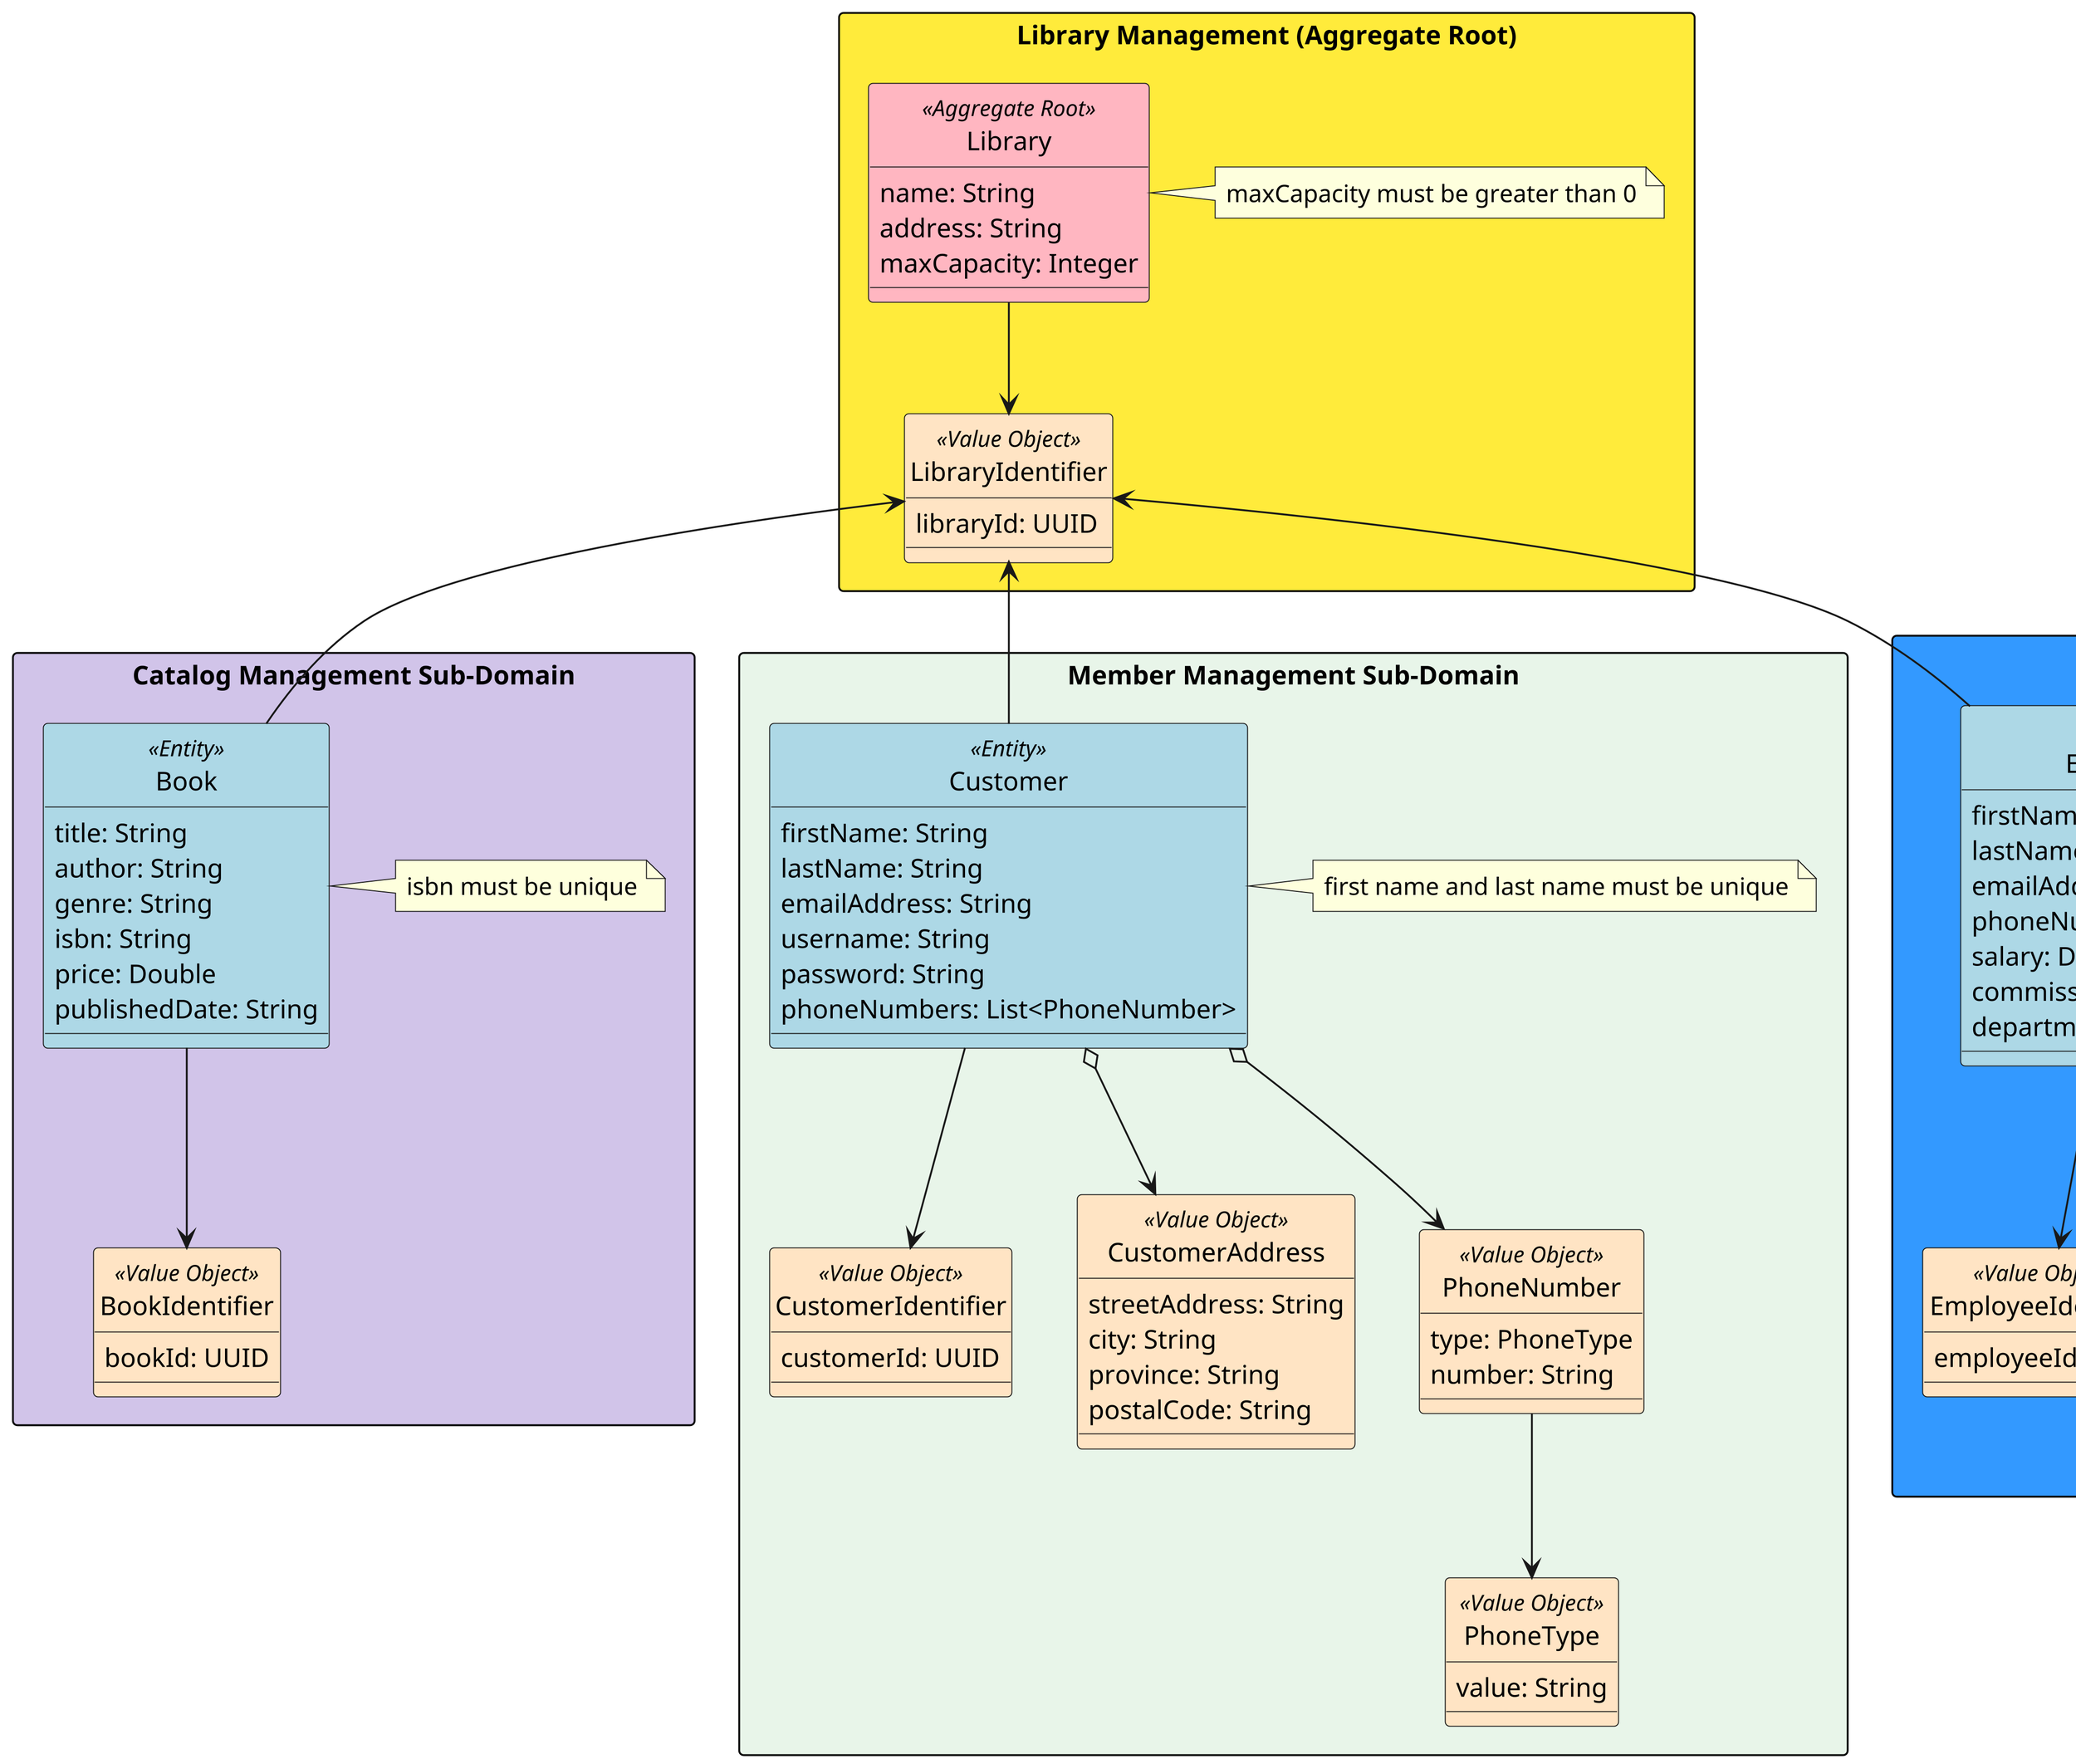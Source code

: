 @startuml
hide circle
top to bottom direction

!define ENTITY(entityName) class entityName << Entity >>
!define AGGREGATE(aggregateName) class aggregateName << Aggregate >>
!define AGGREGATE_ROOT(aggregateRootName) class aggregateRootName << Aggregate Root >>
!define VALUE_OBJECT(valueObjectName) class valueObjectName << Value Object >>
!pragma useVerticalIf on
skinparam dpi 350
skinparam packageStyle rectangle
skinparam rectangle {
    BackgroundColor #f7f4eb
    BorderColor Black
}

' Aggregate Root
Package "Library Management (Aggregate Root)" <<Rectangle>> #FFEB3B {
    AGGREGATE_ROOT(Library) #lightpink {
        name: String
        address: String
        maxCapacity: Integer
    }
    VALUE_OBJECT(LibraryIdentifier) #Bisque {
        libraryId: UUID
    }
    Library --> LibraryIdentifier

    note right of Library
        maxCapacity must be greater than 0
    end note
}

' Book Domain
Package "Catalog Management Sub-Domain" <<Rectangle>> #D1C4E9 {
    ENTITY(Book) #lightblue {
        title: String
        author: String
        genre: String
        isbn: String
        price: Double
        publishedDate: String
    }
    VALUE_OBJECT(BookIdentifier) #Bisque {
        bookId: UUID
    }
    LibraryIdentifier <-- Book
    Book --> BookIdentifier

    note right of Book
        isbn must be unique
    end note
}

' Customer Domain
Package "Member Management Sub-Domain" <<Rectangle>> #E8F5E9 {
    ENTITY(Customer) #lightblue {
        firstName: String
        lastName: String
        emailAddress: String
        username: String
        password: String
        phoneNumbers: List<PhoneNumber>
    }
    VALUE_OBJECT(CustomerIdentifier) #Bisque {
        customerId: UUID
    }
    VALUE_OBJECT(CustomerAddress) #Bisque {
        streetAddress: String
        city: String
        province: String
        postalCode: String
    }
    VALUE_OBJECT(PhoneNumber) #Bisque {
        type: PhoneType
        number: String
    }
    VALUE_OBJECT(PhoneType) #Bisque {
        value: String
    }
    LibraryIdentifier <-- Customer
    Customer --> CustomerIdentifier
    Customer o--> CustomerAddress
    Customer o--> PhoneNumber
    PhoneNumber --> PhoneType

    note right of Customer
        first name and last name must be unique
    end note
}

' Employee Domain
Package "Staff Management Sub-Domain" <<Rectangle>> #3399FF {
    ENTITY(Employee) #lightblue {
        firstName: String
        lastName: String
        emailAddress: String
        phoneNumber: String
        salary: Double
        commissionRate: Double
        department: Department
    }
    VALUE_OBJECT(EmployeeIdentifier) #Bisque {
        employeeId: UUID
    }
    VALUE_OBJECT(Address) #Bisque {
        streetAddress: String
        city: String
        province: String
        country: String
        postalCode: String
    }
    VALUE_OBJECT(Department) #Bisque {
        name: String
    }
    LibraryIdentifier <-- Employee
    Employee --> EmployeeIdentifier
    Employee o--> Address
    Employee --> Department

    note right of Employee
        emailAdress must be unique
    end note
}

@enduml
